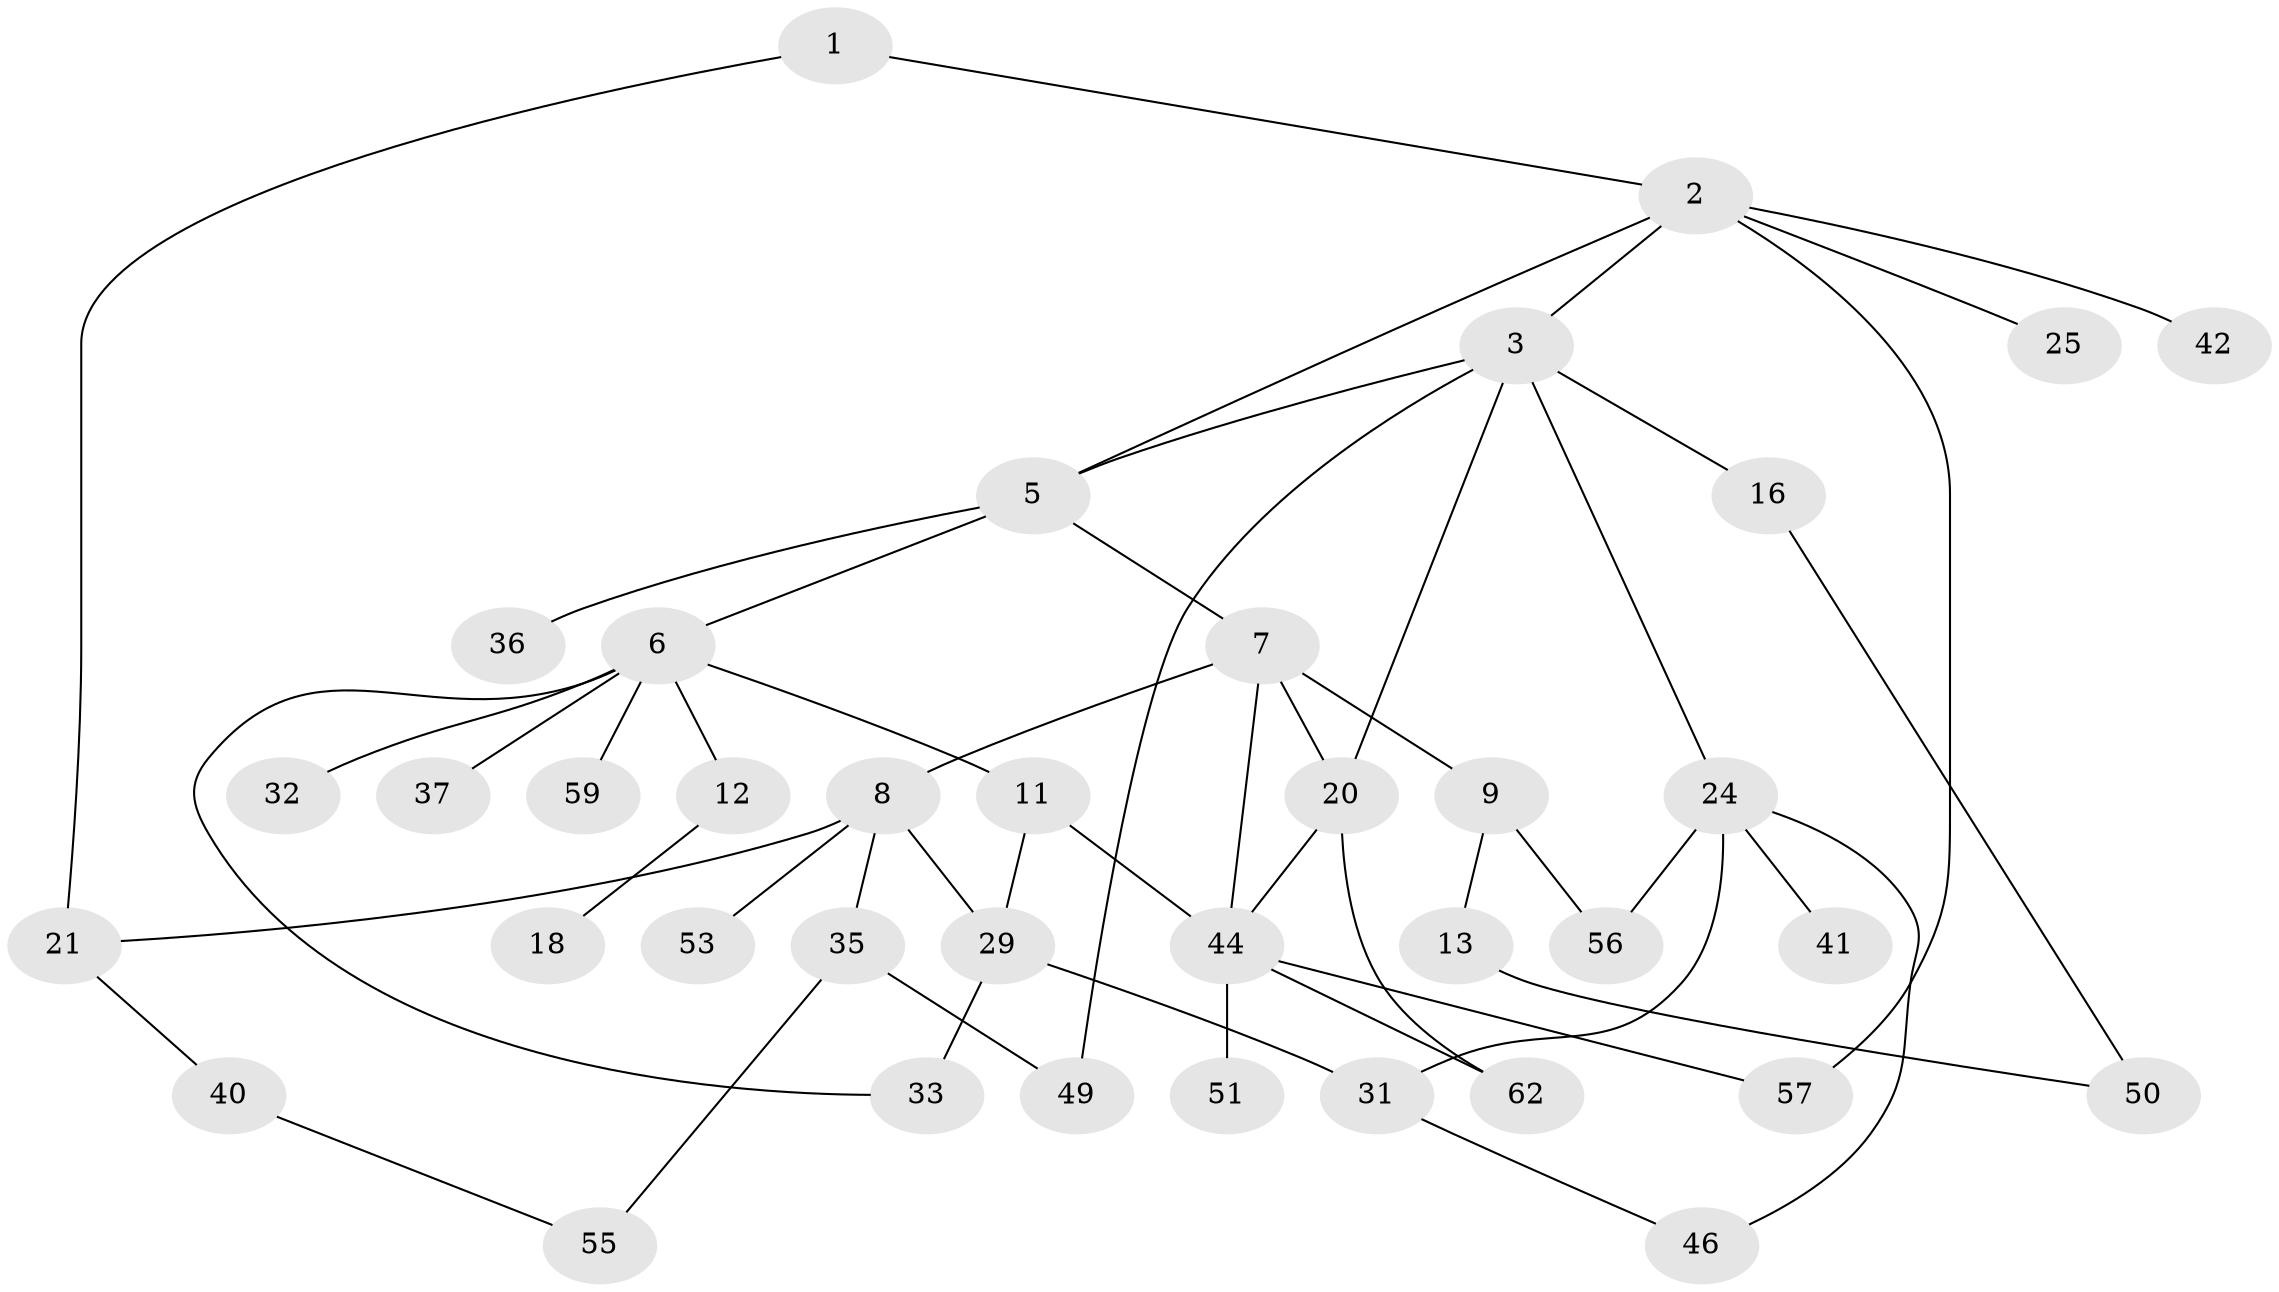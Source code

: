 // original degree distribution, {3: 0.21875, 6: 0.03125, 5: 0.078125, 2: 0.40625, 7: 0.015625, 1: 0.21875, 4: 0.03125}
// Generated by graph-tools (version 1.1) at 2025/41/03/06/25 10:41:25]
// undirected, 38 vertices, 52 edges
graph export_dot {
graph [start="1"]
  node [color=gray90,style=filled];
  1 [super="+19"];
  2 [super="+4"];
  3 [super="+10"];
  5 [super="+27"];
  6 [super="+17"];
  7 [super="+15"];
  8 [super="+22"];
  9 [super="+14"];
  11 [super="+23"];
  12 [super="+34"];
  13 [super="+26"];
  16;
  18;
  20 [super="+43"];
  21 [super="+39"];
  24 [super="+28"];
  25;
  29 [super="+30"];
  31 [super="+48"];
  32;
  33 [super="+38"];
  35;
  36;
  37;
  40 [super="+45"];
  41 [super="+47"];
  42 [super="+54"];
  44 [super="+64"];
  46;
  49 [super="+61"];
  50 [super="+58"];
  51 [super="+52"];
  53;
  55 [super="+60"];
  56;
  57 [super="+63"];
  59;
  62;
  1 -- 2;
  1 -- 21;
  2 -- 3;
  2 -- 25;
  2 -- 57;
  2 -- 5;
  2 -- 42;
  3 -- 5;
  3 -- 16;
  3 -- 49;
  3 -- 24;
  3 -- 20;
  5 -- 6;
  5 -- 7;
  5 -- 36;
  6 -- 11;
  6 -- 12;
  6 -- 32;
  6 -- 59;
  6 -- 37;
  6 -- 33;
  7 -- 8;
  7 -- 9;
  7 -- 44;
  7 -- 20;
  8 -- 35;
  8 -- 21;
  8 -- 29;
  8 -- 53;
  9 -- 13;
  9 -- 56;
  11 -- 44 [weight=2];
  11 -- 29;
  12 -- 18;
  13 -- 50;
  16 -- 50;
  20 -- 62;
  20 -- 44;
  21 -- 40;
  24 -- 31;
  24 -- 46;
  24 -- 41;
  24 -- 56;
  29 -- 31;
  29 -- 33 [weight=2];
  31 -- 46;
  35 -- 55;
  35 -- 49;
  40 -- 55;
  44 -- 51;
  44 -- 62;
  44 -- 57;
}
